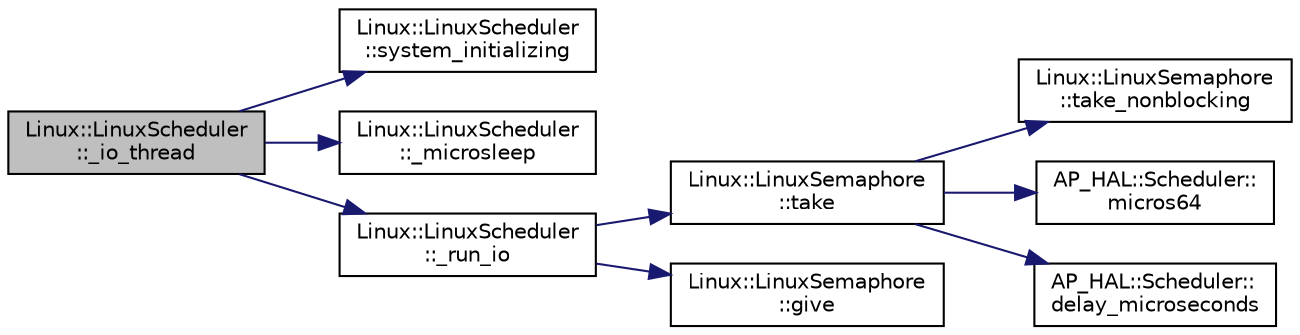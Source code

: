 digraph "Linux::LinuxScheduler::_io_thread"
{
 // INTERACTIVE_SVG=YES
  edge [fontname="Helvetica",fontsize="10",labelfontname="Helvetica",labelfontsize="10"];
  node [fontname="Helvetica",fontsize="10",shape=record];
  rankdir="LR";
  Node1 [label="Linux::LinuxScheduler\l::_io_thread",height=0.2,width=0.4,color="black", fillcolor="grey75", style="filled" fontcolor="black"];
  Node1 -> Node2 [color="midnightblue",fontsize="10",style="solid",fontname="Helvetica"];
  Node2 [label="Linux::LinuxScheduler\l::system_initializing",height=0.2,width=0.4,color="black", fillcolor="white", style="filled",URL="$classLinux_1_1LinuxScheduler.html#acf4c1f7a42bd83c072bb166aa2c6ebf6"];
  Node1 -> Node3 [color="midnightblue",fontsize="10",style="solid",fontname="Helvetica"];
  Node3 [label="Linux::LinuxScheduler\l::_microsleep",height=0.2,width=0.4,color="black", fillcolor="white", style="filled",URL="$classLinux_1_1LinuxScheduler.html#ab0d73f88e3e8c93b6d389921b52b5257"];
  Node1 -> Node4 [color="midnightblue",fontsize="10",style="solid",fontname="Helvetica"];
  Node4 [label="Linux::LinuxScheduler\l::_run_io",height=0.2,width=0.4,color="black", fillcolor="white", style="filled",URL="$classLinux_1_1LinuxScheduler.html#a8ce627229b5357fc187d2829a551d8a5"];
  Node4 -> Node5 [color="midnightblue",fontsize="10",style="solid",fontname="Helvetica"];
  Node5 [label="Linux::LinuxSemaphore\l::take",height=0.2,width=0.4,color="black", fillcolor="white", style="filled",URL="$classLinux_1_1LinuxSemaphore.html#aeb67a6316045bb520884a0e1518faf60"];
  Node5 -> Node6 [color="midnightblue",fontsize="10",style="solid",fontname="Helvetica"];
  Node6 [label="Linux::LinuxSemaphore\l::take_nonblocking",height=0.2,width=0.4,color="black", fillcolor="white", style="filled",URL="$classLinux_1_1LinuxSemaphore.html#a95fab6c6751022e98592f3d2f1a031e2"];
  Node5 -> Node7 [color="midnightblue",fontsize="10",style="solid",fontname="Helvetica"];
  Node7 [label="AP_HAL::Scheduler::\lmicros64",height=0.2,width=0.4,color="black", fillcolor="white", style="filled",URL="$classAP__HAL_1_1Scheduler.html#acfe178fdca7f8d9b22a939b3aac1a84f"];
  Node5 -> Node8 [color="midnightblue",fontsize="10",style="solid",fontname="Helvetica"];
  Node8 [label="AP_HAL::Scheduler::\ldelay_microseconds",height=0.2,width=0.4,color="black", fillcolor="white", style="filled",URL="$classAP__HAL_1_1Scheduler.html#a78c4f1b1f192ac1c99544b6cc8f099b0"];
  Node4 -> Node9 [color="midnightblue",fontsize="10",style="solid",fontname="Helvetica"];
  Node9 [label="Linux::LinuxSemaphore\l::give",height=0.2,width=0.4,color="black", fillcolor="white", style="filled",URL="$classLinux_1_1LinuxSemaphore.html#aace5e39da9e309e2ffbd3fabff4e52e1"];
}
